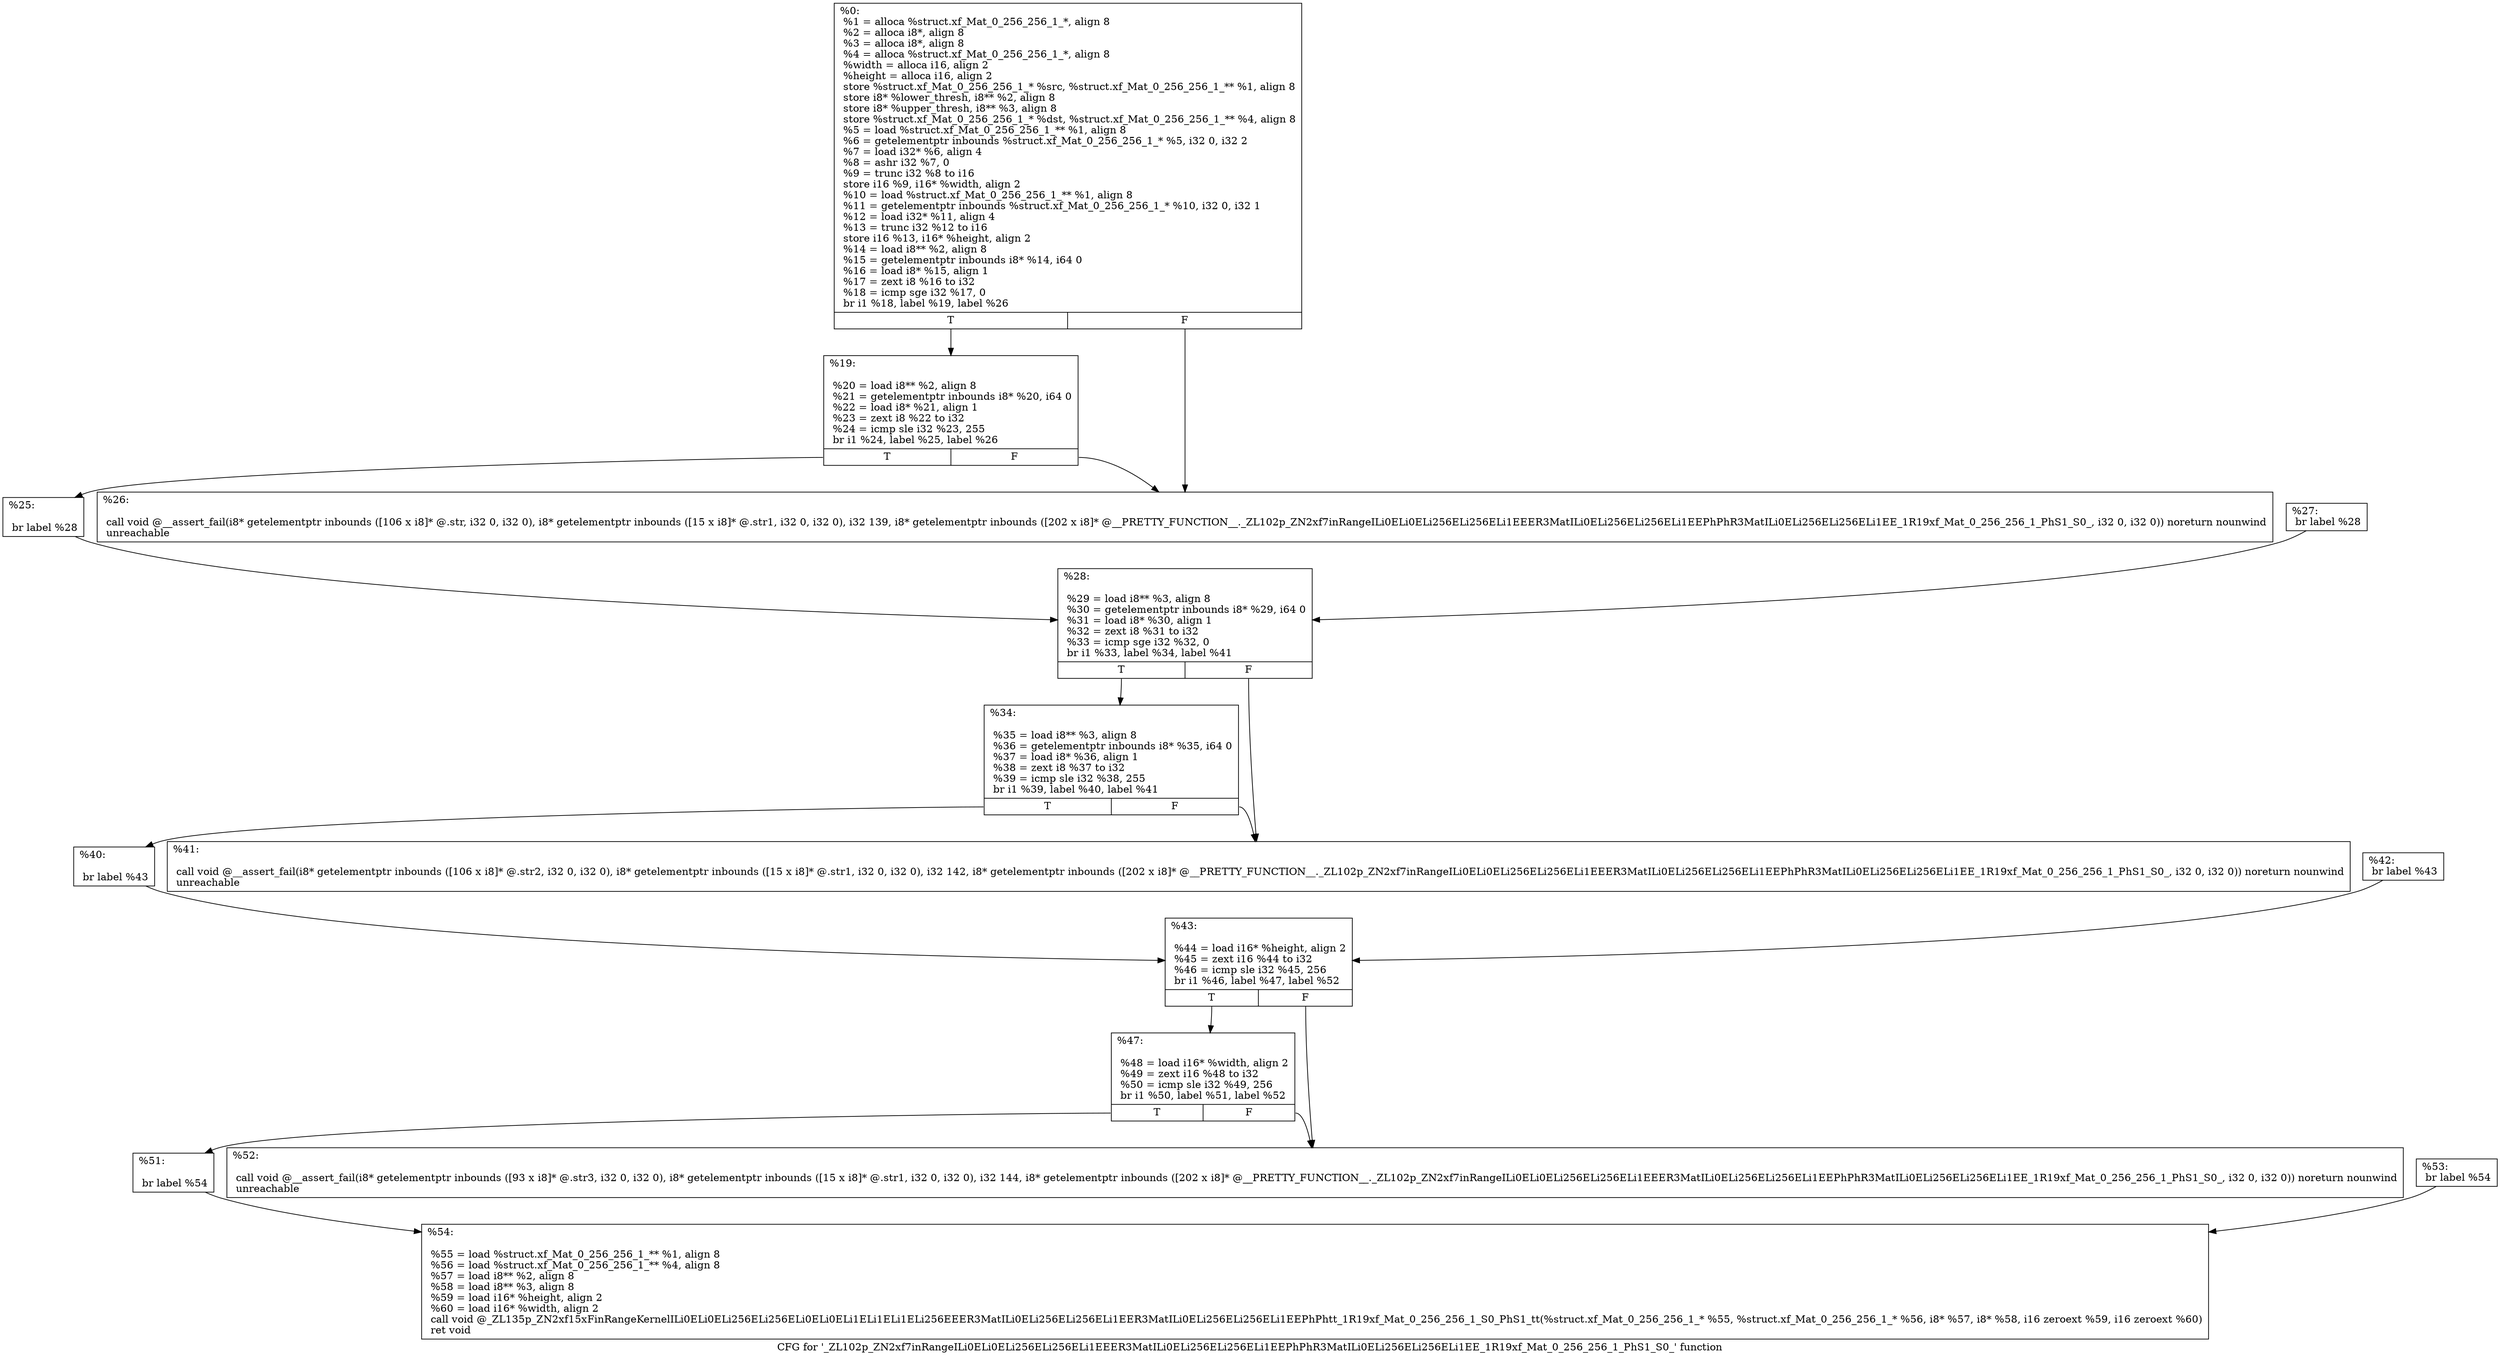 digraph "CFG for '_ZL102p_ZN2xf7inRangeILi0ELi0ELi256ELi256ELi1EEER3MatILi0ELi256ELi256ELi1EEPhPhR3MatILi0ELi256ELi256ELi1EE_1R19xf_Mat_0_256_256_1_PhS1_S0_' function" {
	label="CFG for '_ZL102p_ZN2xf7inRangeILi0ELi0ELi256ELi256ELi1EEER3MatILi0ELi256ELi256ELi1EEPhPhR3MatILi0ELi256ELi256ELi1EE_1R19xf_Mat_0_256_256_1_PhS1_S0_' function";

	Node0x170c210 [shape=record,label="{%0:\l  %1 = alloca %struct.xf_Mat_0_256_256_1_*, align 8\l  %2 = alloca i8*, align 8\l  %3 = alloca i8*, align 8\l  %4 = alloca %struct.xf_Mat_0_256_256_1_*, align 8\l  %width = alloca i16, align 2\l  %height = alloca i16, align 2\l  store %struct.xf_Mat_0_256_256_1_* %src, %struct.xf_Mat_0_256_256_1_** %1, align 8\l  store i8* %lower_thresh, i8** %2, align 8\l  store i8* %upper_thresh, i8** %3, align 8\l  store %struct.xf_Mat_0_256_256_1_* %dst, %struct.xf_Mat_0_256_256_1_** %4, align 8\l  %5 = load %struct.xf_Mat_0_256_256_1_** %1, align 8\l  %6 = getelementptr inbounds %struct.xf_Mat_0_256_256_1_* %5, i32 0, i32 2\l  %7 = load i32* %6, align 4\l  %8 = ashr i32 %7, 0\l  %9 = trunc i32 %8 to i16\l  store i16 %9, i16* %width, align 2\l  %10 = load %struct.xf_Mat_0_256_256_1_** %1, align 8\l  %11 = getelementptr inbounds %struct.xf_Mat_0_256_256_1_* %10, i32 0, i32 1\l  %12 = load i32* %11, align 4\l  %13 = trunc i32 %12 to i16\l  store i16 %13, i16* %height, align 2\l  %14 = load i8** %2, align 8\l  %15 = getelementptr inbounds i8* %14, i64 0\l  %16 = load i8* %15, align 1\l  %17 = zext i8 %16 to i32\l  %18 = icmp sge i32 %17, 0\l  br i1 %18, label %19, label %26\l|{<s0>T|<s1>F}}"];
	Node0x170c210:s0 -> Node0x170cf90;
	Node0x170c210:s1 -> Node0x170cff0;
	Node0x170cf90 [shape=record,label="{%19:\l\l  %20 = load i8** %2, align 8\l  %21 = getelementptr inbounds i8* %20, i64 0\l  %22 = load i8* %21, align 1\l  %23 = zext i8 %22 to i32\l  %24 = icmp sle i32 %23, 255\l  br i1 %24, label %25, label %26\l|{<s0>T|<s1>F}}"];
	Node0x170cf90:s0 -> Node0x170d340;
	Node0x170cf90:s1 -> Node0x170cff0;
	Node0x170d340 [shape=record,label="{%25:\l\l  br label %28\l}"];
	Node0x170d340 -> Node0x170d450;
	Node0x170cff0 [shape=record,label="{%26:\l\l  call void @__assert_fail(i8* getelementptr inbounds ([106 x i8]* @.str, i32 0, i32 0), i8* getelementptr inbounds ([15 x i8]* @.str1, i32 0, i32 0), i32 139, i8* getelementptr inbounds ([202 x i8]* @__PRETTY_FUNCTION__._ZL102p_ZN2xf7inRangeILi0ELi0ELi256ELi256ELi1EEER3MatILi0ELi256ELi256ELi1EEPhPhR3MatILi0ELi256ELi256ELi1EE_1R19xf_Mat_0_256_256_1_PhS1_S0_, i32 0, i32 0)) noreturn nounwind\l  unreachable\l}"];
	Node0x170dbf0 [shape=record,label="{%27:                                                  \l  br label %28\l}"];
	Node0x170dbf0 -> Node0x170d450;
	Node0x170d450 [shape=record,label="{%28:\l\l  %29 = load i8** %3, align 8\l  %30 = getelementptr inbounds i8* %29, i64 0\l  %31 = load i8* %30, align 1\l  %32 = zext i8 %31 to i32\l  %33 = icmp sge i32 %32, 0\l  br i1 %33, label %34, label %41\l|{<s0>T|<s1>F}}"];
	Node0x170d450:s0 -> Node0x170dfb0;
	Node0x170d450:s1 -> Node0x170e010;
	Node0x170dfb0 [shape=record,label="{%34:\l\l  %35 = load i8** %3, align 8\l  %36 = getelementptr inbounds i8* %35, i64 0\l  %37 = load i8* %36, align 1\l  %38 = zext i8 %37 to i32\l  %39 = icmp sle i32 %38, 255\l  br i1 %39, label %40, label %41\l|{<s0>T|<s1>F}}"];
	Node0x170dfb0:s0 -> Node0x170e3c0;
	Node0x170dfb0:s1 -> Node0x170e010;
	Node0x170e3c0 [shape=record,label="{%40:\l\l  br label %43\l}"];
	Node0x170e3c0 -> Node0x170e4d0;
	Node0x170e010 [shape=record,label="{%41:\l\l  call void @__assert_fail(i8* getelementptr inbounds ([106 x i8]* @.str2, i32 0, i32 0), i8* getelementptr inbounds ([15 x i8]* @.str1, i32 0, i32 0), i32 142, i8* getelementptr inbounds ([202 x i8]* @__PRETTY_FUNCTION__._ZL102p_ZN2xf7inRangeILi0ELi0ELi256ELi256ELi1EEER3MatILi0ELi256ELi256ELi1EEPhPhR3MatILi0ELi256ELi256ELi1EE_1R19xf_Mat_0_256_256_1_PhS1_S0_, i32 0, i32 0)) noreturn nounwind\l  unreachable\l}"];
	Node0x170e870 [shape=record,label="{%42:                                                  \l  br label %43\l}"];
	Node0x170e870 -> Node0x170e4d0;
	Node0x170e4d0 [shape=record,label="{%43:\l\l  %44 = load i16* %height, align 2\l  %45 = zext i16 %44 to i32\l  %46 = icmp sle i32 %45, 256\l  br i1 %46, label %47, label %52\l|{<s0>T|<s1>F}}"];
	Node0x170e4d0:s0 -> Node0x170eae0;
	Node0x170e4d0:s1 -> Node0x170eb40;
	Node0x170eae0 [shape=record,label="{%47:\l\l  %48 = load i16* %width, align 2\l  %49 = zext i16 %48 to i32\l  %50 = icmp sle i32 %49, 256\l  br i1 %50, label %51, label %52\l|{<s0>T|<s1>F}}"];
	Node0x170eae0:s0 -> Node0x170ede0;
	Node0x170eae0:s1 -> Node0x170eb40;
	Node0x170ede0 [shape=record,label="{%51:\l\l  br label %54\l}"];
	Node0x170ede0 -> Node0x170eef0;
	Node0x170eb40 [shape=record,label="{%52:\l\l  call void @__assert_fail(i8* getelementptr inbounds ([93 x i8]* @.str3, i32 0, i32 0), i8* getelementptr inbounds ([15 x i8]* @.str1, i32 0, i32 0), i32 144, i8* getelementptr inbounds ([202 x i8]* @__PRETTY_FUNCTION__._ZL102p_ZN2xf7inRangeILi0ELi0ELi256ELi256ELi1EEER3MatILi0ELi256ELi256ELi1EEPhPhR3MatILi0ELi256ELi256ELi1EE_1R19xf_Mat_0_256_256_1_PhS1_S0_, i32 0, i32 0)) noreturn nounwind\l  unreachable\l}"];
	Node0x170f1b0 [shape=record,label="{%53:                                                  \l  br label %54\l}"];
	Node0x170f1b0 -> Node0x170eef0;
	Node0x170eef0 [shape=record,label="{%54:\l\l  %55 = load %struct.xf_Mat_0_256_256_1_** %1, align 8\l  %56 = load %struct.xf_Mat_0_256_256_1_** %4, align 8\l  %57 = load i8** %2, align 8\l  %58 = load i8** %3, align 8\l  %59 = load i16* %height, align 2\l  %60 = load i16* %width, align 2\l  call void @_ZL135p_ZN2xf15xFinRangeKernelILi0ELi0ELi256ELi256ELi0ELi0ELi1ELi1ELi1ELi256EEER3MatILi0ELi256ELi256ELi1EER3MatILi0ELi256ELi256ELi1EEPhPhtt_1R19xf_Mat_0_256_256_1_S0_PhS1_tt(%struct.xf_Mat_0_256_256_1_* %55, %struct.xf_Mat_0_256_256_1_* %56, i8* %57, i8* %58, i16 zeroext %59, i16 zeroext %60)\l  ret void\l}"];
}
